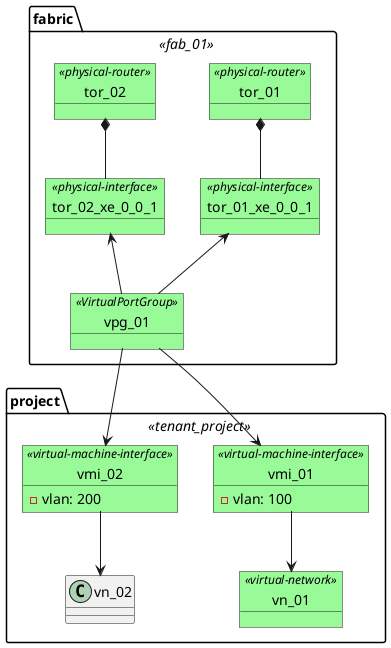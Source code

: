 @startuml

skinparam object {
	BackgroundColor PaleGreen
}

package fabric <<fab_01>> {

    object tor_01 <<physical-router>> {
    }

    object tor_01_xe_0_0_1 <<physical-interface>> {
    }

    object tor_02 <<physical-router>> {
    }

    object tor_02_xe_0_0_1 <<physical-interface>> {
    }

    object vpg_01<<VirtualPortGroup>> {
    }

    tor_01 *-- tor_01_xe_0_0_1
    tor_02 *-- tor_02_xe_0_0_1

    tor_01_xe_0_0_1 <-- vpg_01
    tor_02_xe_0_0_1 <-- vpg_01
}

package project <<tenant_project>> {
    object vn_01 <<virtual-network>> {

    }

    object vmi_01 <<virtual-machine-interface>> {
       - vlan: 100
    }

    object vn_01 <<virtual-network>> {

    }

    object vmi_02 <<virtual-machine-interface>> {
       - vlan: 200
    }

    vmi_01 --> vn_01
    vmi_02 --> vn_02
}

vpg_01 --> vmi_01
vpg_01 --> vmi_02

@enduml